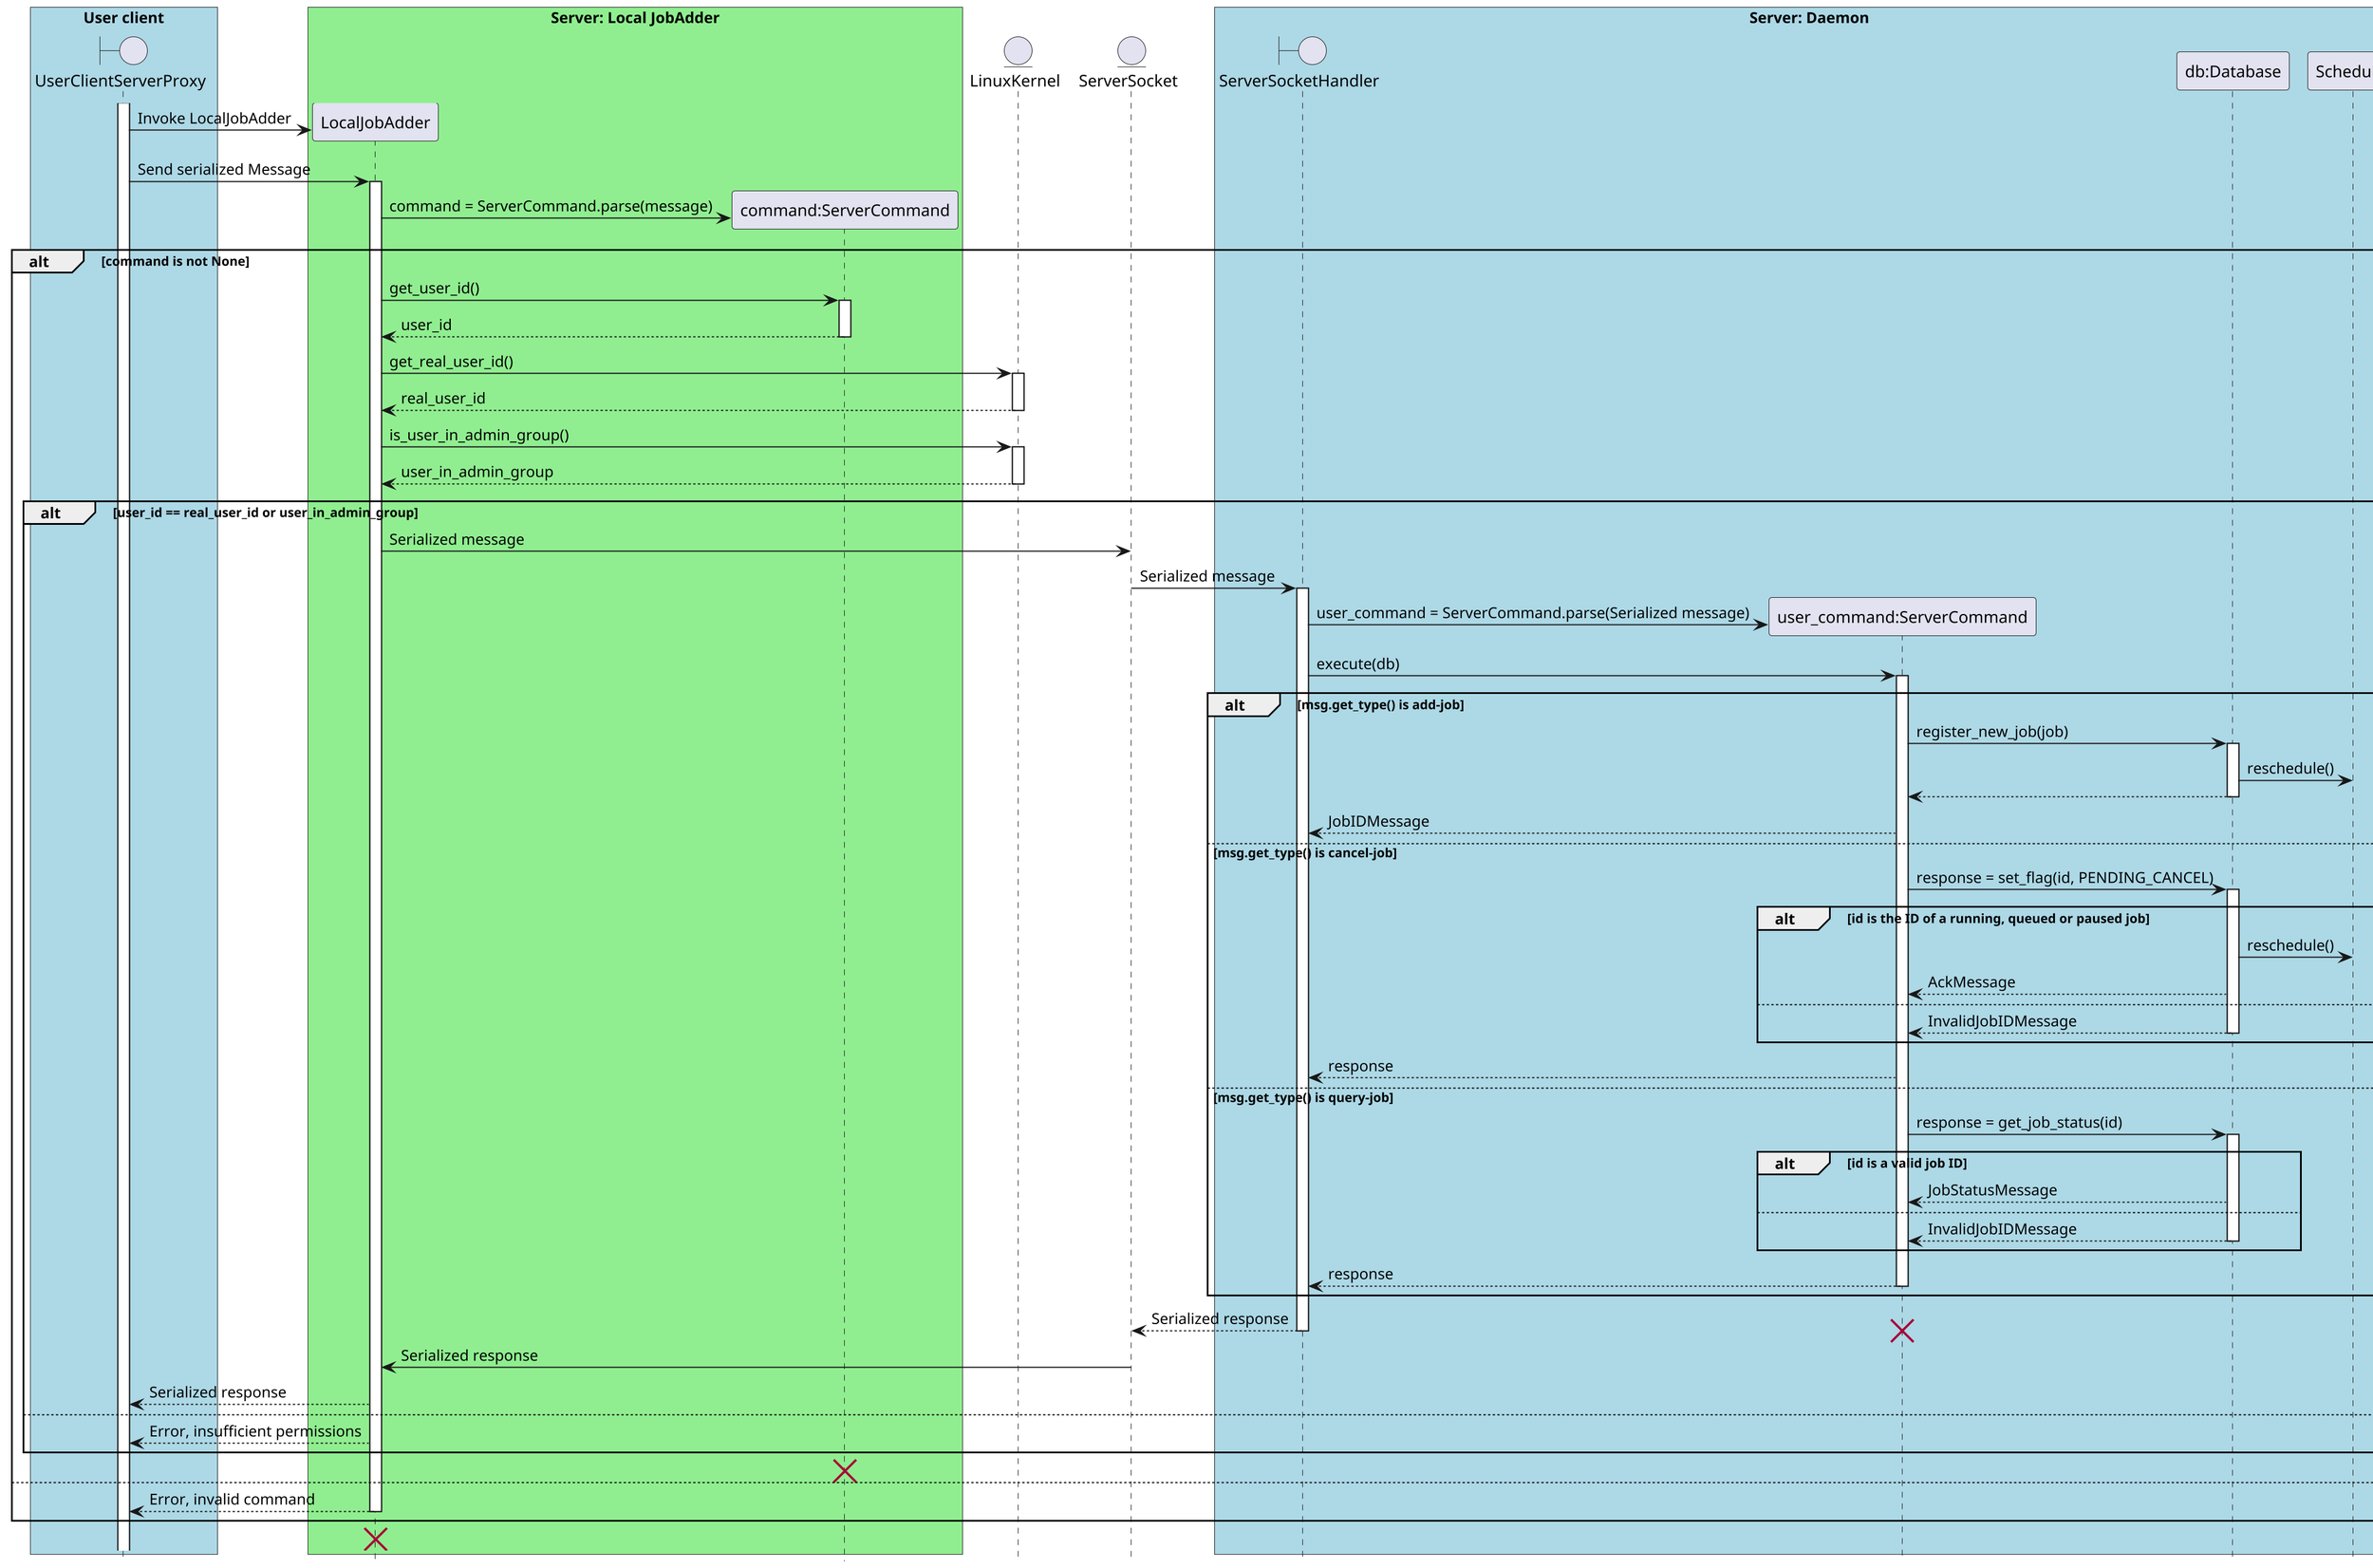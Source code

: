 @startuml
scale 2

hide footbox

box "User client" #LightBlue
    boundary UserClientServerProxy
end box

box "Server: Local JobAdder" #LightGreen
    participant LocalJobAdder
    participant "command:ServerCommand"
end box

entity LinuxKernel

entity ServerSocket

box "Server: Daemon" #LightBlue
    boundary ServerSocketHandler
    participant "user_command:ServerCommand"
    participant "db:Database"
    participant Scheduler
end box

activate UserClientServerProxy

' Call Server
create LocalJobAdder
UserClientServerProxy -> LocalJobAdder ** : Invoke LocalJobAdder

UserClientServerProxy -> LocalJobAdder ++ : Send serialized Message

' Parse Message
LocalJobAdder -> "command:ServerCommand" ** : command = ServerCommand.parse(message)

alt #transparent command is not None
    LocalJobAdder -> "command:ServerCommand" ++ : get_user_id()
    return user_id
    LocalJobAdder -> LinuxKernel ++ : get_real_user_id()
    return real_user_id
    LocalJobAdder -> LinuxKernel ++ : is_user_in_admin_group()
    return user_in_admin_group

    alt #transparent user_id == real_user_id or user_in_admin_group
        LocalJobAdder -> ServerSocket : Serialized message
        ServerSocket -> ServerSocketHandler ++ : Serialized message

        'Inside Server
        ServerSocketHandler -> "user_command:ServerCommand" ** : user_command = ServerCommand.parse(Serialized message)
        ServerSocketHandler -> "user_command:ServerCommand" ++ : execute(db)

        alt msg.get_type() is add-job
            "user_command:ServerCommand" -> "db:Database" ++ : register_new_job(job)
            "db:Database" -> Scheduler : reschedule()
            return
            "user_command:ServerCommand" --> ServerSocketHandler : JobIDMessage
        else msg.get_type() is cancel-job
            "user_command:ServerCommand" -> "db:Database" ++ : response = set_flag(id, PENDING_CANCEL)
            alt id is the ID of a running, queued or paused job
                "db:Database" -> Scheduler : reschedule()
                "db:Database" --> "user_command:ServerCommand" : AckMessage
            else
                return InvalidJobIDMessage
            end
            "user_command:ServerCommand" --> ServerSocketHandler : response
        else msg.get_type() is query-job
            "user_command:ServerCommand" -> "db:Database" ++ : response = get_job_status(id)
            alt id is a valid job ID
                "db:Database" --> "user_command:ServerCommand" : JobStatusMessage
            else
                return InvalidJobIDMessage
            end
            return response
        end

        return Serialized response
        destroy "user_command:ServerCommand"
        ServerSocket -> LocalJobAdder : Serialized response
        LocalJobAdder --> UserClientServerProxy : Serialized response
    else
        LocalJobAdder --> UserClientServerProxy : Error, insufficient permissions
    end
    destroy "command:ServerCommand"
else
    return Error, invalid command
end
destroy LocalJobAdder

@enduml
